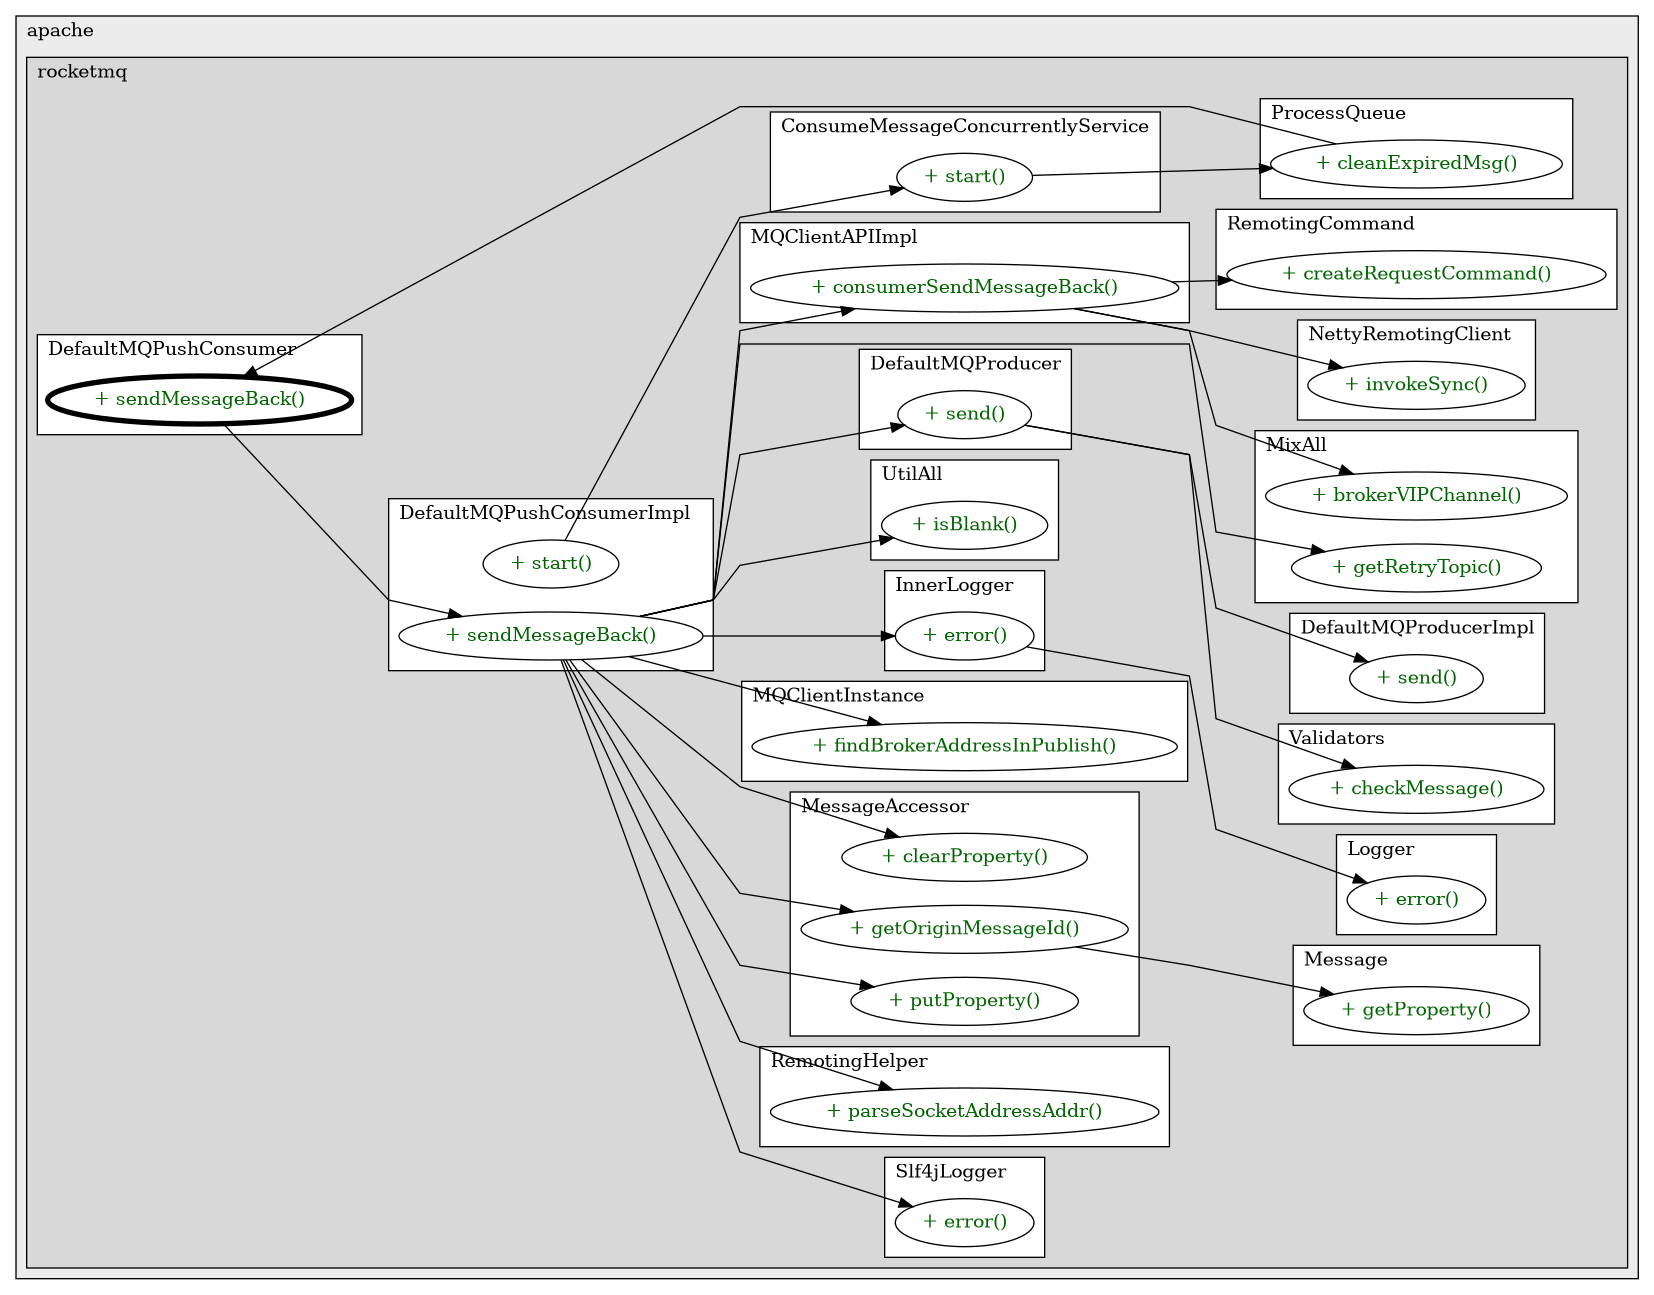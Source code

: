 @startuml

/' diagram meta data start
config=CallConfiguration;
{
  "rootMethod": "org.apache.rocketmq.client.consumer.DefaultMQPushConsumer#sendMessageBack(MessageExt,int)",
  "projectClassification": {
    "searchMode": "OpenProject", // OpenProject, AllProjects
    "includedProjects": "",
    "pathEndKeywords": "*.impl",
    "isClientPath": "",
    "isClientName": "",
    "isTestPath": "",
    "isTestName": "",
    "isMappingPath": "",
    "isMappingName": "",
    "isDataAccessPath": "",
    "isDataAccessName": "",
    "isDataStructurePath": "",
    "isDataStructureName": "",
    "isInterfaceStructuresPath": "",
    "isInterfaceStructuresName": "",
    "isEntryPointPath": "",
    "isEntryPointName": "",
    "treatFinalFieldsAsMandatory": false
  },
  "graphRestriction": {
    "classPackageExcludeFilter": "",
    "classPackageIncludeFilter": "",
    "classNameExcludeFilter": "",
    "classNameIncludeFilter": "",
    "methodNameExcludeFilter": "",
    "methodNameIncludeFilter": "",
    "removeByInheritance": "", // inheritance/annotation based filtering is done in a second step
    "removeByAnnotation": "",
    "removeByClassPackage": "", // cleanup the graph after inheritance/annotation based filtering is done
    "removeByClassName": "",
    "cutMappings": false,
    "cutEnum": true,
    "cutTests": true,
    "cutClient": true,
    "cutDataAccess": true,
    "cutInterfaceStructures": true,
    "cutDataStructures": true,
    "cutGetterAndSetter": true,
    "cutConstructors": true
  },
  "graphTraversal": {
    "forwardDepth": 3,
    "backwardDepth": 3,
    "classPackageExcludeFilter": "",
    "classPackageIncludeFilter": "",
    "classNameExcludeFilter": "",
    "classNameIncludeFilter": "",
    "methodNameExcludeFilter": "",
    "methodNameIncludeFilter": "",
    "hideMappings": false,
    "hideDataStructures": false,
    "hidePrivateMethods": true,
    "hideInterfaceCalls": true, // indirection: implementation -> interface (is hidden) -> implementation
    "onlyShowApplicationEntryPoints": false, // root node is included
    "useMethodCallsForStructureDiagram": "ForwardOnly" // ForwardOnly, BothDirections, No
  },
  "details": {
    "aggregation": "GroupByClass", // ByClass, GroupByClass, None
    "showMethodParametersTypes": false,
    "showMethodParametersNames": false,
    "showMethodReturnType": false,
    "showPackageLevels": 2,
    "showCallOrder": false,
    "edgeMode": "MethodsOnly", // TypesOnly, MethodsOnly, TypesAndMethods, MethodsAndDirectTypeUsage
    "showDetailedClassStructure": false
  },
  "rootClass": "org.apache.rocketmq.client.consumer.DefaultMQPushConsumer",
  "extensionCallbackMethod": "" // qualified.class.name#methodName - signature: public static String method(String)
}
diagram meta data end '/



digraph g {
    rankdir="LR"
    splines=polyline
    

'nodes 
subgraph cluster_1411517106 { 
   	label=apache
	labeljust=l
	fillcolor="#ececec"
	style=filled
   
   subgraph cluster_1714486248 { 
   	label=rocketmq
	labeljust=l
	fillcolor="#d8d8d8"
	style=filled
   
   subgraph cluster_1350583147 { 
   	label=Slf4jLogger
	labeljust=l
	fillcolor=white
	style=filled
   
   Slf4jLogger2118845798XXXerror424332965[
	label="+ error()"
	style=filled
	fillcolor=white
	tooltip="Slf4jLogger

null"
	fontcolor=darkgreen
];
} 

subgraph cluster_1360810057 { 
   	label=RemotingHelper
	labeljust=l
	fillcolor=white
	style=filled
   
   RemotingHelper627545558XXXparseSocketAddressAddr159223009[
	label="+ parseSocketAddressAddr()"
	style=filled
	fillcolor=white
	tooltip="RemotingHelper

null"
	fontcolor=darkgreen
];
} 

subgraph cluster_1415476189 { 
   	label=Message
	labeljust=l
	fillcolor=white
	style=filled
   
   Message1295052772XXXgetProperty1808118735[
	label="+ getProperty()"
	style=filled
	fillcolor=white
	tooltip="Message

null"
	fontcolor=darkgreen
];
} 

subgraph cluster_1463395652 { 
   	label=MessageAccessor
	labeljust=l
	fillcolor=white
	style=filled
   
   MessageAccessor1295052772XXXclearProperty65918068[
	label="+ clearProperty()"
	style=filled
	fillcolor=white
	tooltip="MessageAccessor

null"
	fontcolor=darkgreen
];

MessageAccessor1295052772XXXgetOriginMessageId1675388953[
	label="+ getOriginMessageId()"
	style=filled
	fillcolor=white
	tooltip="MessageAccessor

null"
	fontcolor=darkgreen
];

MessageAccessor1295052772XXXputProperty1775847985[
	label="+ putProperty()"
	style=filled
	fillcolor=white
	tooltip="MessageAccessor

null"
	fontcolor=darkgreen
];
} 

subgraph cluster_1817307469 { 
   	label=MQClientInstance
	labeljust=l
	fillcolor=white
	style=filled
   
   MQClientInstance700434529XXXfindBrokerAddressInPublish1808118735[
	label="+ findBrokerAddressInPublish()"
	style=filled
	fillcolor=white
	tooltip="MQClientInstance

null"
	fontcolor=darkgreen
];
} 

subgraph cluster_1833644171 { 
   	label=InnerLogger
	labeljust=l
	fillcolor=white
	style=filled
   
   InnerLogger1066893677XXXerror424332965[
	label="+ error()"
	style=filled
	fillcolor=white
	tooltip="InnerLogger

null"
	fontcolor=darkgreen
];
} 

subgraph cluster_1877788505 { 
   	label=ConsumeMessageConcurrentlyService
	labeljust=l
	fillcolor=white
	style=filled
   
   ConsumeMessageConcurrentlyService1317777407XXXstart0[
	label="+ start()"
	style=filled
	fillcolor=white
	tooltip="ConsumeMessageConcurrentlyService

null"
	fontcolor=darkgreen
];
} 

subgraph cluster_1882344007 { 
   	label=NettyRemotingClient
	labeljust=l
	fillcolor=white
	style=filled
   
   NettyRemotingClient1632456809XXXinvokeSync1208980947[
	label="+ invokeSync()"
	style=filled
	fillcolor=white
	tooltip="NettyRemotingClient

null"
	fontcolor=darkgreen
];
} 

subgraph cluster_1889763836 { 
   	label=UtilAll
	labeljust=l
	fillcolor=white
	style=filled
   
   UtilAll1711659723XXXisBlank1808118735[
	label="+ isBlank()"
	style=filled
	fillcolor=white
	tooltip="UtilAll

null"
	fontcolor=darkgreen
];
} 

subgraph cluster_2004609280 { 
   	label=DefaultMQPushConsumer
	labeljust=l
	fillcolor=white
	style=filled
   
   DefaultMQPushConsumer633216551XXXsendMessageBack2073561727[
	label="+ sendMessageBack()"
	style=filled
	fillcolor=white
	tooltip="DefaultMQPushConsumer

&#10;  Send message back to broker which will be re-delivered in future.&#10; &#10;  This method will be removed or it's visibility will be changed in a certain version after April 5, 2020, so&#10;  please do not use this method.&#10; &#10;  @param msg Message to send back.&#10;  @param delayLevel delay level.&#10;  @throws RemotingException if there is any network-tier error.&#10;  @throws MQBrokerException if there is any broker error.&#10;  @throws InterruptedException if the thread is interrupted.&#10;  @throws MQClientException if there is any client error.&#10; "
	penwidth=4
	fontcolor=darkgreen
];
} 

subgraph cluster_246761303 { 
   	label=Logger
	labeljust=l
	fillcolor=white
	style=filled
   
   Logger690443815XXXerror1780628115[
	label="+ error()"
	style=filled
	fillcolor=white
	tooltip="Logger

null"
	fontcolor=darkgreen
];
} 

subgraph cluster_262376958 { 
   	label=DefaultMQProducer
	labeljust=l
	fillcolor=white
	style=filled
   
   DefaultMQProducer1069208203XXXsend1675388953[
	label="+ send()"
	style=filled
	fillcolor=white
	tooltip="DefaultMQProducer

&#10;  Send message in synchronous mode. This method returns only when the sending procedure totally completes. \</p\>&#10; &#10;  \<strong\>Warn:\</strong\> this method has internal retry-mechanism, that is, internal implementation will retry&#10;  {@link #retryTimesWhenSendFailed} times before claiming failure. As a result, multiple messages may potentially&#10;  delivered to broker(s). It's up to the application developers to resolve potential duplication issue.&#10; &#10;  @param msg Message to send.&#10;  @return {@link SendResult} instance to inform senders details of the deliverable, say Message ID of the message,&#10;  {@link SendStatus} indicating broker storage/replication status, message queue sent to, etc.&#10;  @throws MQClientException if there is any client error.&#10;  @throws RemotingException if there is any network-tier error.&#10;  @throws MQBrokerException if there is any error with broker.&#10;  @throws InterruptedException if the sending thread is interrupted.&#10; "
	fontcolor=darkgreen
];
} 

subgraph cluster_290650472 { 
   	label=DefaultMQPushConsumerImpl
	labeljust=l
	fillcolor=white
	style=filled
   
   DefaultMQPushConsumerImpl1317777407XXXsendMessageBack1842630438[
	label="+ sendMessageBack()"
	style=filled
	fillcolor=white
	tooltip="DefaultMQPushConsumerImpl

null"
	fontcolor=darkgreen
];

DefaultMQPushConsumerImpl1317777407XXXstart0[
	label="+ start()"
	style=filled
	fillcolor=white
	tooltip="DefaultMQPushConsumerImpl

null"
	fontcolor=darkgreen
];
} 

subgraph cluster_454799875 { 
   	label=RemotingCommand
	labeljust=l
	fillcolor=white
	style=filled
   
   RemotingCommand1388817347XXXcreateRequestCommand356427174[
	label="+ createRequestCommand()"
	style=filled
	fillcolor=white
	tooltip="RemotingCommand

null"
	fontcolor=darkgreen
];
} 

subgraph cluster_454919608 { 
   	label=MixAll
	labeljust=l
	fillcolor=white
	style=filled
   
   MixAll1711659723XXXbrokerVIPChannel236334797[
	label="+ brokerVIPChannel()"
	style=filled
	fillcolor=white
	tooltip="MixAll

null"
	fontcolor=darkgreen
];

MixAll1711659723XXXgetRetryTopic1808118735[
	label="+ getRetryTopic()"
	style=filled
	fillcolor=white
	tooltip="MixAll

null"
	fontcolor=darkgreen
];
} 

subgraph cluster_682774321 { 
   	label=ProcessQueue
	labeljust=l
	fillcolor=white
	style=filled
   
   ProcessQueue1317777407XXXcleanExpiredMsg1656847019[
	label="+ cleanExpiredMsg()"
	style=filled
	fillcolor=white
	tooltip="ProcessQueue

&#10;  @param pushConsumer&#10; "
	fontcolor=darkgreen
];
} 

subgraph cluster_814568284 { 
   	label=Validators
	labeljust=l
	fillcolor=white
	style=filled
   
   Validators1708762283XXXcheckMessage1230429180[
	label="+ checkMessage()"
	style=filled
	fillcolor=white
	tooltip="Validators

null"
	fontcolor=darkgreen
];
} 

subgraph cluster_931339104 { 
   	label=MQClientAPIImpl
	labeljust=l
	fillcolor=white
	style=filled
   
   MQClientAPIImpl1527982467XXXconsumerSendMessageBack1221343052[
	label="+ consumerSendMessageBack()"
	style=filled
	fillcolor=white
	tooltip="MQClientAPIImpl

null"
	fontcolor=darkgreen
];
} 

subgraph cluster_998304410 { 
   	label=DefaultMQProducerImpl
	labeljust=l
	fillcolor=white
	style=filled
   
   DefaultMQProducerImpl1753769059XXXsend1675388953[
	label="+ send()"
	style=filled
	fillcolor=white
	tooltip="DefaultMQProducerImpl

&#10;  DEFAULT SYNC -------------------------------------------------------&#10; "
	fontcolor=darkgreen
];
} 
} 
} 

'edges    
ConsumeMessageConcurrentlyService1317777407XXXstart0 -> ProcessQueue1317777407XXXcleanExpiredMsg1656847019;
DefaultMQProducer1069208203XXXsend1675388953 -> DefaultMQProducerImpl1753769059XXXsend1675388953;
DefaultMQProducer1069208203XXXsend1675388953 -> Validators1708762283XXXcheckMessage1230429180;
DefaultMQPushConsumer633216551XXXsendMessageBack2073561727 -> DefaultMQPushConsumerImpl1317777407XXXsendMessageBack1842630438;
DefaultMQPushConsumerImpl1317777407XXXsendMessageBack1842630438 -> DefaultMQProducer1069208203XXXsend1675388953;
DefaultMQPushConsumerImpl1317777407XXXsendMessageBack1842630438 -> InnerLogger1066893677XXXerror424332965;
DefaultMQPushConsumerImpl1317777407XXXsendMessageBack1842630438 -> MQClientAPIImpl1527982467XXXconsumerSendMessageBack1221343052;
DefaultMQPushConsumerImpl1317777407XXXsendMessageBack1842630438 -> MQClientInstance700434529XXXfindBrokerAddressInPublish1808118735;
DefaultMQPushConsumerImpl1317777407XXXsendMessageBack1842630438 -> MessageAccessor1295052772XXXclearProperty65918068;
DefaultMQPushConsumerImpl1317777407XXXsendMessageBack1842630438 -> MessageAccessor1295052772XXXgetOriginMessageId1675388953;
DefaultMQPushConsumerImpl1317777407XXXsendMessageBack1842630438 -> MessageAccessor1295052772XXXputProperty1775847985;
DefaultMQPushConsumerImpl1317777407XXXsendMessageBack1842630438 -> MixAll1711659723XXXgetRetryTopic1808118735;
DefaultMQPushConsumerImpl1317777407XXXsendMessageBack1842630438 -> RemotingHelper627545558XXXparseSocketAddressAddr159223009;
DefaultMQPushConsumerImpl1317777407XXXsendMessageBack1842630438 -> Slf4jLogger2118845798XXXerror424332965;
DefaultMQPushConsumerImpl1317777407XXXsendMessageBack1842630438 -> UtilAll1711659723XXXisBlank1808118735;
DefaultMQPushConsumerImpl1317777407XXXstart0 -> ConsumeMessageConcurrentlyService1317777407XXXstart0;
InnerLogger1066893677XXXerror424332965 -> Logger690443815XXXerror1780628115;
MQClientAPIImpl1527982467XXXconsumerSendMessageBack1221343052 -> MixAll1711659723XXXbrokerVIPChannel236334797;
MQClientAPIImpl1527982467XXXconsumerSendMessageBack1221343052 -> NettyRemotingClient1632456809XXXinvokeSync1208980947;
MQClientAPIImpl1527982467XXXconsumerSendMessageBack1221343052 -> RemotingCommand1388817347XXXcreateRequestCommand356427174;
MessageAccessor1295052772XXXgetOriginMessageId1675388953 -> Message1295052772XXXgetProperty1808118735;
ProcessQueue1317777407XXXcleanExpiredMsg1656847019 -> DefaultMQPushConsumer633216551XXXsendMessageBack2073561727;
    
}
@enduml
